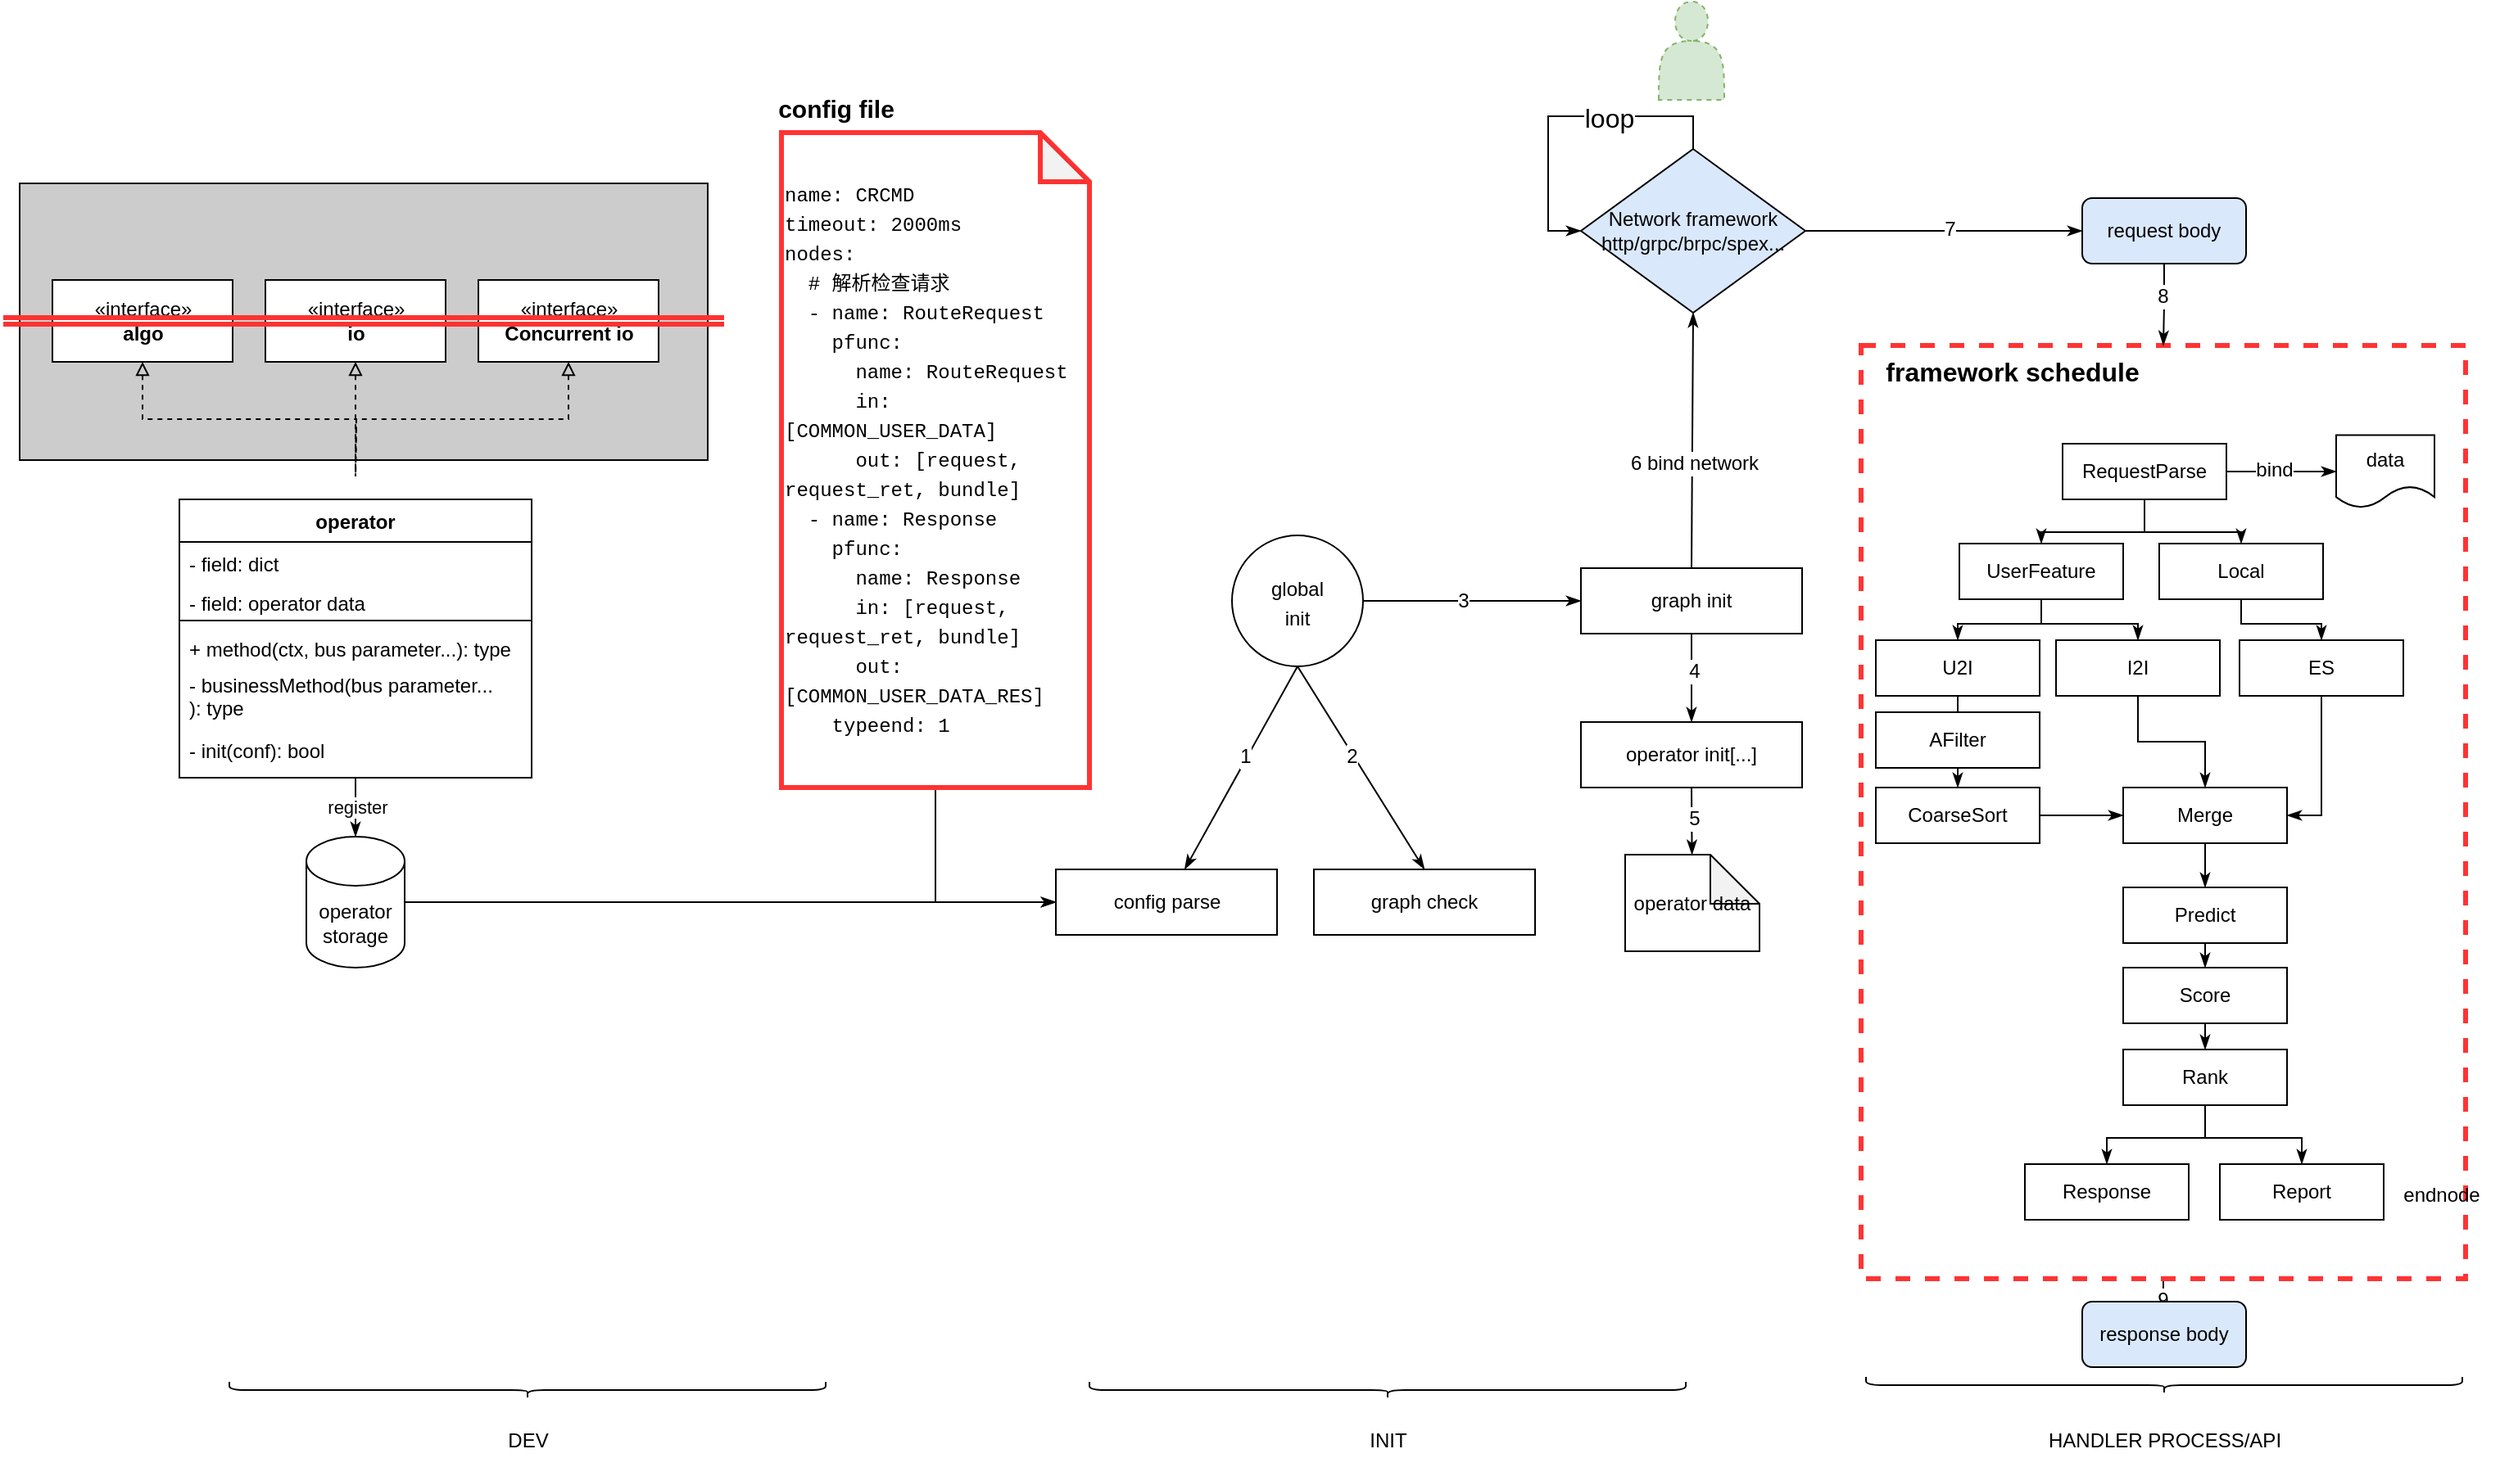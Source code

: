 <mxfile version="20.3.0" type="github">
  <diagram id="yWwbZc_F04W9cuqAC80H" name="第 1 页">
    <mxGraphModel dx="1234" dy="769" grid="1" gridSize="10" guides="1" tooltips="1" connect="1" arrows="1" fold="1" page="1" pageScale="1" pageWidth="3300" pageHeight="4681" math="0" shadow="0">
      <root>
        <mxCell id="0" />
        <mxCell id="1" parent="0" />
        <mxCell id="CjYGygCoak3NPDFjtZdw-89" value="" style="rounded=0;whiteSpace=wrap;html=1;fillColor=#CCCCCC;" parent="1" vertex="1">
          <mxGeometry x="77" y="151" width="420" height="169" as="geometry" />
        </mxCell>
        <mxCell id="CjYGygCoak3NPDFjtZdw-1" style="edgeStyle=orthogonalEdgeStyle;rounded=0;orthogonalLoop=1;jettySize=auto;html=1;exitX=0.5;exitY=1;exitDx=0;exitDy=0;fontSize=16;fontColor=#000000;startArrow=none;startFill=0;endArrow=classicThin;endFill=1;" parent="1" source="CjYGygCoak3NPDFjtZdw-3" target="CjYGygCoak3NPDFjtZdw-81" edge="1">
          <mxGeometry relative="1" as="geometry" />
        </mxCell>
        <mxCell id="CjYGygCoak3NPDFjtZdw-2" value="9" style="edgeLabel;html=1;align=center;verticalAlign=middle;resizable=0;points=[];fontSize=12;fontColor=#000000;" parent="CjYGygCoak3NPDFjtZdw-1" vertex="1" connectable="0">
          <mxGeometry x="0.36" relative="1" as="geometry">
            <mxPoint x="-1" y="-5" as="offset" />
          </mxGeometry>
        </mxCell>
        <mxCell id="CjYGygCoak3NPDFjtZdw-3" value="" style="rounded=0;whiteSpace=wrap;html=1;fontSize=12;fontColor=#000000;dashed=1;strokeColor=#FF3333;strokeWidth=3;" parent="1" vertex="1">
          <mxGeometry x="1201" y="250" width="369" height="570" as="geometry" />
        </mxCell>
        <mxCell id="CjYGygCoak3NPDFjtZdw-4" value="INIT" style="text;html=1;resizable=0;autosize=1;align=center;verticalAlign=middle;points=[];fillColor=none;strokeColor=none;rounded=0;" parent="1" vertex="1">
          <mxGeometry x="887" y="904" width="50" height="30" as="geometry" />
        </mxCell>
        <mxCell id="CjYGygCoak3NPDFjtZdw-5" value="HANDLER PROCESS/API" style="text;html=1;resizable=0;autosize=1;align=center;verticalAlign=middle;points=[];fillColor=none;strokeColor=none;rounded=0;" parent="1" vertex="1">
          <mxGeometry x="1301" y="904" width="170" height="30" as="geometry" />
        </mxCell>
        <mxCell id="CjYGygCoak3NPDFjtZdw-12" style="edgeStyle=orthogonalEdgeStyle;rounded=0;orthogonalLoop=1;jettySize=auto;html=1;exitX=0.5;exitY=1;exitDx=0;exitDy=0;entryX=0.5;entryY=0;entryDx=0;entryDy=0;startArrow=block;startFill=0;endArrow=none;endFill=0;dashed=1;" parent="1" source="CjYGygCoak3NPDFjtZdw-13" edge="1">
          <mxGeometry relative="1" as="geometry">
            <mxPoint x="282" y="330" as="targetPoint" />
          </mxGeometry>
        </mxCell>
        <mxCell id="CjYGygCoak3NPDFjtZdw-13" value="«interface»&lt;br&gt;&lt;b&gt;algo&lt;/b&gt;" style="html=1;" parent="1" vertex="1">
          <mxGeometry x="97" y="210" width="110" height="50" as="geometry" />
        </mxCell>
        <mxCell id="CjYGygCoak3NPDFjtZdw-14" style="edgeStyle=orthogonalEdgeStyle;rounded=0;orthogonalLoop=1;jettySize=auto;html=1;exitX=0.5;exitY=1;exitDx=0;exitDy=0;entryX=0.5;entryY=0;entryDx=0;entryDy=0;dashed=1;startArrow=block;startFill=0;endArrow=none;endFill=0;" parent="1" source="CjYGygCoak3NPDFjtZdw-15" edge="1">
          <mxGeometry relative="1" as="geometry">
            <mxPoint x="282" y="330" as="targetPoint" />
          </mxGeometry>
        </mxCell>
        <mxCell id="CjYGygCoak3NPDFjtZdw-15" value="«interface»&lt;br&gt;&lt;b&gt;io&lt;/b&gt;" style="html=1;" parent="1" vertex="1">
          <mxGeometry x="227" y="210" width="110" height="50" as="geometry" />
        </mxCell>
        <mxCell id="CjYGygCoak3NPDFjtZdw-16" style="edgeStyle=orthogonalEdgeStyle;rounded=0;orthogonalLoop=1;jettySize=auto;html=1;exitX=0.5;exitY=1;exitDx=0;exitDy=0;entryX=0.5;entryY=0;entryDx=0;entryDy=0;dashed=1;startArrow=block;startFill=0;endArrow=none;endFill=0;" parent="1" source="CjYGygCoak3NPDFjtZdw-17" edge="1">
          <mxGeometry relative="1" as="geometry">
            <mxPoint x="282" y="330" as="targetPoint" />
          </mxGeometry>
        </mxCell>
        <mxCell id="CjYGygCoak3NPDFjtZdw-17" value="«interface»&lt;br&gt;&lt;b&gt;Concurrent io&lt;/b&gt;" style="html=1;" parent="1" vertex="1">
          <mxGeometry x="357" y="210" width="110" height="50" as="geometry" />
        </mxCell>
        <mxCell id="CjYGygCoak3NPDFjtZdw-18" style="edgeStyle=orthogonalEdgeStyle;rounded=0;orthogonalLoop=1;jettySize=auto;html=1;exitX=0.5;exitY=0;exitDx=0;exitDy=0;exitPerimeter=0;entryX=0.5;entryY=1;entryDx=0;entryDy=0;entryPerimeter=0;startArrow=classicThin;startFill=1;endArrow=none;endFill=0;" parent="1" source="CjYGygCoak3NPDFjtZdw-21" target="CjYGygCoak3NPDFjtZdw-96" edge="1">
          <mxGeometry relative="1" as="geometry">
            <mxPoint x="282" y="490.492" as="targetPoint" />
          </mxGeometry>
        </mxCell>
        <mxCell id="CjYGygCoak3NPDFjtZdw-19" value="register" style="edgeLabel;html=1;align=center;verticalAlign=middle;resizable=0;points=[];" parent="CjYGygCoak3NPDFjtZdw-18" vertex="1" connectable="0">
          <mxGeometry x="0.092" y="-1" relative="1" as="geometry">
            <mxPoint y="1" as="offset" />
          </mxGeometry>
        </mxCell>
        <mxCell id="CjYGygCoak3NPDFjtZdw-20" style="edgeStyle=orthogonalEdgeStyle;rounded=0;orthogonalLoop=1;jettySize=auto;html=1;exitX=1;exitY=0.5;exitDx=0;exitDy=0;exitPerimeter=0;entryX=0;entryY=0.5;entryDx=0;entryDy=0;fontSize=12;fontColor=#000000;startArrow=none;startFill=0;endArrow=classicThin;endFill=1;" parent="1" source="CjYGygCoak3NPDFjtZdw-21" target="CjYGygCoak3NPDFjtZdw-32" edge="1">
          <mxGeometry relative="1" as="geometry" />
        </mxCell>
        <mxCell id="CjYGygCoak3NPDFjtZdw-21" value="operator storage" style="shape=cylinder3;whiteSpace=wrap;html=1;boundedLbl=1;backgroundOutline=1;size=15;" parent="1" vertex="1">
          <mxGeometry x="252" y="550" width="60" height="80" as="geometry" />
        </mxCell>
        <mxCell id="CjYGygCoak3NPDFjtZdw-22" style="edgeStyle=orthogonalEdgeStyle;rounded=0;orthogonalLoop=1;jettySize=auto;html=1;entryX=0;entryY=0.5;entryDx=0;entryDy=0;fontSize=12;fontColor=#000000;startArrow=none;startFill=0;endArrow=classicThin;endFill=1;" parent="1" source="cb_gOXfBQWDPXnd1cPTc-1" target="CjYGygCoak3NPDFjtZdw-32" edge="1">
          <mxGeometry relative="1" as="geometry">
            <mxPoint x="566" y="550" as="sourcePoint" />
          </mxGeometry>
        </mxCell>
        <mxCell id="CjYGygCoak3NPDFjtZdw-25" style="rounded=0;orthogonalLoop=1;jettySize=auto;html=1;exitX=0.5;exitY=1;exitDx=0;exitDy=0;fontSize=12;fontColor=#000000;startArrow=none;startFill=0;endArrow=classicThin;endFill=1;" parent="1" source="CjYGygCoak3NPDFjtZdw-31" target="CjYGygCoak3NPDFjtZdw-32" edge="1">
          <mxGeometry relative="1" as="geometry" />
        </mxCell>
        <mxCell id="CjYGygCoak3NPDFjtZdw-26" value="1" style="edgeLabel;html=1;align=center;verticalAlign=middle;resizable=0;points=[];fontSize=12;fontColor=#000000;" parent="CjYGygCoak3NPDFjtZdw-25" vertex="1" connectable="0">
          <mxGeometry x="-0.091" y="-1" relative="1" as="geometry">
            <mxPoint y="-1" as="offset" />
          </mxGeometry>
        </mxCell>
        <mxCell id="CjYGygCoak3NPDFjtZdw-27" style="edgeStyle=none;rounded=0;orthogonalLoop=1;jettySize=auto;html=1;exitX=0.5;exitY=1;exitDx=0;exitDy=0;entryX=0.5;entryY=0;entryDx=0;entryDy=0;fontSize=12;fontColor=#000000;startArrow=none;startFill=0;endArrow=classicThin;endFill=1;" parent="1" source="CjYGygCoak3NPDFjtZdw-31" target="CjYGygCoak3NPDFjtZdw-33" edge="1">
          <mxGeometry relative="1" as="geometry" />
        </mxCell>
        <mxCell id="CjYGygCoak3NPDFjtZdw-28" value="2" style="edgeLabel;html=1;align=center;verticalAlign=middle;resizable=0;points=[];fontSize=12;fontColor=#000000;" parent="CjYGygCoak3NPDFjtZdw-27" vertex="1" connectable="0">
          <mxGeometry x="-0.146" relative="1" as="geometry">
            <mxPoint y="2" as="offset" />
          </mxGeometry>
        </mxCell>
        <mxCell id="CjYGygCoak3NPDFjtZdw-29" style="edgeStyle=none;rounded=0;orthogonalLoop=1;jettySize=auto;html=1;exitX=1;exitY=0.5;exitDx=0;exitDy=0;entryX=0;entryY=0.5;entryDx=0;entryDy=0;fontSize=12;fontColor=#000000;startArrow=none;startFill=0;endArrow=classicThin;endFill=1;" parent="1" source="CjYGygCoak3NPDFjtZdw-31" target="CjYGygCoak3NPDFjtZdw-38" edge="1">
          <mxGeometry relative="1" as="geometry">
            <mxPoint x="967" y="406" as="targetPoint" />
          </mxGeometry>
        </mxCell>
        <mxCell id="CjYGygCoak3NPDFjtZdw-30" value="3" style="edgeLabel;html=1;align=center;verticalAlign=middle;resizable=0;points=[];fontSize=12;fontColor=#000000;" parent="CjYGygCoak3NPDFjtZdw-29" vertex="1" connectable="0">
          <mxGeometry x="-0.086" relative="1" as="geometry">
            <mxPoint as="offset" />
          </mxGeometry>
        </mxCell>
        <mxCell id="CjYGygCoak3NPDFjtZdw-31" value="&lt;font style=&quot;font-size: 12px;&quot; color=&quot;#000000&quot;&gt;global&lt;br&gt;init&lt;br&gt;&lt;/font&gt;" style="ellipse;whiteSpace=wrap;html=1;aspect=fixed;fontSize=15;fontColor=#0000FF;" parent="1" vertex="1">
          <mxGeometry x="817" y="366" width="80" height="80" as="geometry" />
        </mxCell>
        <mxCell id="CjYGygCoak3NPDFjtZdw-32" value="config parse" style="rounded=0;whiteSpace=wrap;html=1;fontSize=12;fontColor=#000000;" parent="1" vertex="1">
          <mxGeometry x="709.5" y="570" width="135" height="40" as="geometry" />
        </mxCell>
        <mxCell id="CjYGygCoak3NPDFjtZdw-33" value="graph check" style="rounded=0;whiteSpace=wrap;html=1;fontSize=12;fontColor=#000000;" parent="1" vertex="1">
          <mxGeometry x="867" y="570" width="135" height="40" as="geometry" />
        </mxCell>
        <mxCell id="CjYGygCoak3NPDFjtZdw-34" style="edgeStyle=none;rounded=0;orthogonalLoop=1;jettySize=auto;html=1;exitX=0.5;exitY=1;exitDx=0;exitDy=0;entryX=0.5;entryY=0;entryDx=0;entryDy=0;fontSize=12;fontColor=#000000;startArrow=none;startFill=0;endArrow=classicThin;endFill=1;" parent="1" source="CjYGygCoak3NPDFjtZdw-38" target="CjYGygCoak3NPDFjtZdw-41" edge="1">
          <mxGeometry relative="1" as="geometry">
            <mxPoint x="1097.5" y="470" as="targetPoint" />
          </mxGeometry>
        </mxCell>
        <mxCell id="CjYGygCoak3NPDFjtZdw-35" value="4" style="edgeLabel;html=1;align=center;verticalAlign=middle;resizable=0;points=[];fontSize=12;fontColor=#000000;" parent="CjYGygCoak3NPDFjtZdw-34" vertex="1" connectable="0">
          <mxGeometry x="-0.364" y="1" relative="1" as="geometry">
            <mxPoint y="6" as="offset" />
          </mxGeometry>
        </mxCell>
        <mxCell id="CjYGygCoak3NPDFjtZdw-36" style="edgeStyle=none;rounded=0;orthogonalLoop=1;jettySize=auto;html=1;exitX=0.5;exitY=0;exitDx=0;exitDy=0;entryX=0.5;entryY=1;entryDx=0;entryDy=0;fontSize=12;fontColor=#000000;startArrow=none;startFill=0;endArrow=classicThin;endFill=1;" parent="1" source="CjYGygCoak3NPDFjtZdw-38" target="CjYGygCoak3NPDFjtZdw-45" edge="1">
          <mxGeometry relative="1" as="geometry" />
        </mxCell>
        <mxCell id="CjYGygCoak3NPDFjtZdw-37" value="6 bind network" style="edgeLabel;html=1;align=center;verticalAlign=middle;resizable=0;points=[];fontSize=12;fontColor=#000000;" parent="CjYGygCoak3NPDFjtZdw-36" vertex="1" connectable="0">
          <mxGeometry x="-0.179" y="-1" relative="1" as="geometry">
            <mxPoint as="offset" />
          </mxGeometry>
        </mxCell>
        <mxCell id="CjYGygCoak3NPDFjtZdw-38" value="graph&amp;nbsp;init" style="rounded=0;whiteSpace=wrap;html=1;fontSize=12;fontColor=#000000;" parent="1" vertex="1">
          <mxGeometry x="1030" y="386" width="135" height="40" as="geometry" />
        </mxCell>
        <mxCell id="CjYGygCoak3NPDFjtZdw-39" style="edgeStyle=none;rounded=0;orthogonalLoop=1;jettySize=auto;html=1;exitX=0.5;exitY=1;exitDx=0;exitDy=0;fontSize=12;fontColor=#000000;startArrow=none;startFill=0;endArrow=classicThin;endFill=1;" parent="1" source="CjYGygCoak3NPDFjtZdw-41" target="CjYGygCoak3NPDFjtZdw-42" edge="1">
          <mxGeometry relative="1" as="geometry" />
        </mxCell>
        <mxCell id="CjYGygCoak3NPDFjtZdw-40" value="5" style="edgeLabel;html=1;align=center;verticalAlign=middle;resizable=0;points=[];fontSize=12;fontColor=#000000;" parent="CjYGygCoak3NPDFjtZdw-39" vertex="1" connectable="0">
          <mxGeometry x="-0.073" y="1" relative="1" as="geometry">
            <mxPoint as="offset" />
          </mxGeometry>
        </mxCell>
        <mxCell id="CjYGygCoak3NPDFjtZdw-41" value="operator init[...]" style="rounded=0;whiteSpace=wrap;html=1;fontSize=12;fontColor=#000000;" parent="1" vertex="1">
          <mxGeometry x="1030" y="480" width="135" height="40" as="geometry" />
        </mxCell>
        <mxCell id="CjYGygCoak3NPDFjtZdw-42" value="operator data" style="shape=note;whiteSpace=wrap;html=1;backgroundOutline=1;darkOpacity=0.05;fontSize=12;fontColor=#000000;" parent="1" vertex="1">
          <mxGeometry x="1057" y="561" width="82" height="59" as="geometry" />
        </mxCell>
        <mxCell id="CjYGygCoak3NPDFjtZdw-43" style="edgeStyle=orthogonalEdgeStyle;rounded=0;orthogonalLoop=1;jettySize=auto;html=1;exitX=1;exitY=0.5;exitDx=0;exitDy=0;entryX=0;entryY=0.5;entryDx=0;entryDy=0;fontSize=16;fontColor=#000000;startArrow=none;startFill=0;endArrow=classicThin;endFill=1;" parent="1" source="CjYGygCoak3NPDFjtZdw-45" target="CjYGygCoak3NPDFjtZdw-48" edge="1">
          <mxGeometry relative="1" as="geometry" />
        </mxCell>
        <mxCell id="CjYGygCoak3NPDFjtZdw-44" value="7" style="edgeLabel;html=1;align=center;verticalAlign=middle;resizable=0;points=[];fontSize=12;fontColor=#000000;fontStyle=0" parent="CjYGygCoak3NPDFjtZdw-43" vertex="1" connectable="0">
          <mxGeometry x="0.041" y="-2" relative="1" as="geometry">
            <mxPoint y="-3" as="offset" />
          </mxGeometry>
        </mxCell>
        <mxCell id="CjYGygCoak3NPDFjtZdw-45" value="&lt;div&gt;Network framework&lt;/div&gt;&lt;div&gt;http/grpc/brpc/spex...&lt;/div&gt;" style="rhombus;whiteSpace=wrap;html=1;fillColor=#DAE8FC;" parent="1" vertex="1">
          <mxGeometry x="1030" y="130" width="137" height="100" as="geometry" />
        </mxCell>
        <mxCell id="CjYGygCoak3NPDFjtZdw-46" style="edgeStyle=orthogonalEdgeStyle;rounded=0;orthogonalLoop=1;jettySize=auto;html=1;exitX=0.5;exitY=1;exitDx=0;exitDy=0;entryX=0.5;entryY=0;entryDx=0;entryDy=0;fontSize=16;fontColor=#000000;startArrow=none;startFill=0;endArrow=classicThin;endFill=1;" parent="1" source="CjYGygCoak3NPDFjtZdw-48" target="CjYGygCoak3NPDFjtZdw-3" edge="1">
          <mxGeometry relative="1" as="geometry" />
        </mxCell>
        <mxCell id="CjYGygCoak3NPDFjtZdw-47" value="8" style="edgeLabel;html=1;align=center;verticalAlign=middle;resizable=0;points=[];fontSize=12;fontColor=#000000;" parent="CjYGygCoak3NPDFjtZdw-46" vertex="1" connectable="0">
          <mxGeometry x="-0.2" y="-1" relative="1" as="geometry">
            <mxPoint as="offset" />
          </mxGeometry>
        </mxCell>
        <mxCell id="CjYGygCoak3NPDFjtZdw-48" value="request body" style="rounded=1;whiteSpace=wrap;html=1;fontSize=12;fontColor=#000000;fillColor=#DAE8FC;" parent="1" vertex="1">
          <mxGeometry x="1336" y="160" width="100" height="40" as="geometry" />
        </mxCell>
        <mxCell id="CjYGygCoak3NPDFjtZdw-49" value="" style="edgeStyle=orthogonalEdgeStyle;rounded=0;orthogonalLoop=1;jettySize=auto;html=1;fontSize=12;fontColor=#000000;startArrow=none;startFill=0;endArrow=classicThin;endFill=1;entryX=0;entryY=0.5;entryDx=0;entryDy=0;" parent="1" source="CjYGygCoak3NPDFjtZdw-53" target="CjYGygCoak3NPDFjtZdw-54" edge="1">
          <mxGeometry relative="1" as="geometry">
            <mxPoint x="1467" y="357.3" as="targetPoint" />
          </mxGeometry>
        </mxCell>
        <mxCell id="CjYGygCoak3NPDFjtZdw-50" value="bind" style="edgeLabel;html=1;align=center;verticalAlign=middle;resizable=0;points=[];fontSize=12;fontColor=#000000;" parent="CjYGygCoak3NPDFjtZdw-49" vertex="1" connectable="0">
          <mxGeometry x="-0.132" y="-3" relative="1" as="geometry">
            <mxPoint y="-4" as="offset" />
          </mxGeometry>
        </mxCell>
        <mxCell id="CjYGygCoak3NPDFjtZdw-51" style="edgeStyle=orthogonalEdgeStyle;rounded=0;orthogonalLoop=1;jettySize=auto;html=1;exitX=0.5;exitY=1;exitDx=0;exitDy=0;entryX=0.5;entryY=0;entryDx=0;entryDy=0;fontSize=12;fontColor=#000000;startArrow=none;startFill=0;endArrow=classicThin;endFill=1;" parent="1" source="CjYGygCoak3NPDFjtZdw-53" target="CjYGygCoak3NPDFjtZdw-59" edge="1">
          <mxGeometry relative="1" as="geometry" />
        </mxCell>
        <mxCell id="CjYGygCoak3NPDFjtZdw-52" style="edgeStyle=orthogonalEdgeStyle;rounded=0;orthogonalLoop=1;jettySize=auto;html=1;exitX=0.5;exitY=1;exitDx=0;exitDy=0;entryX=0.5;entryY=0;entryDx=0;entryDy=0;fontSize=12;fontColor=#000000;startArrow=none;startFill=0;endArrow=classicThin;endFill=1;" parent="1" source="CjYGygCoak3NPDFjtZdw-53" target="CjYGygCoak3NPDFjtZdw-77" edge="1">
          <mxGeometry relative="1" as="geometry" />
        </mxCell>
        <mxCell id="CjYGygCoak3NPDFjtZdw-53" value="&lt;span style=&quot;text-align: left;&quot;&gt;RequestParse&lt;/span&gt;" style="rounded=0;whiteSpace=wrap;html=1;fontSize=12;fontColor=#000000;" parent="1" vertex="1">
          <mxGeometry x="1324" y="310" width="100" height="34" as="geometry" />
        </mxCell>
        <mxCell id="CjYGygCoak3NPDFjtZdw-54" value="data" style="shape=document;whiteSpace=wrap;html=1;boundedLbl=1;fontColor=#000000;rounded=0;" parent="1" vertex="1">
          <mxGeometry x="1491" y="304.75" width="60" height="44.5" as="geometry" />
        </mxCell>
        <mxCell id="GDNIexU1h7IkVNUTb-i7-6" style="edgeStyle=orthogonalEdgeStyle;rounded=0;orthogonalLoop=1;jettySize=auto;html=1;exitX=0.5;exitY=1;exitDx=0;exitDy=0;strokeColor=#000000;strokeWidth=1;endArrow=classicThin;endFill=1;" parent="1" source="CjYGygCoak3NPDFjtZdw-59" target="CjYGygCoak3NPDFjtZdw-76" edge="1">
          <mxGeometry relative="1" as="geometry">
            <Array as="points">
              <mxPoint x="1311" y="420" />
              <mxPoint x="1260" y="420" />
            </Array>
          </mxGeometry>
        </mxCell>
        <mxCell id="GDNIexU1h7IkVNUTb-i7-7" style="edgeStyle=orthogonalEdgeStyle;rounded=0;orthogonalLoop=1;jettySize=auto;html=1;exitX=0.5;exitY=1;exitDx=0;exitDy=0;entryX=0.5;entryY=0;entryDx=0;entryDy=0;strokeColor=#000000;strokeWidth=1;endArrow=classicThin;endFill=1;" parent="1" source="CjYGygCoak3NPDFjtZdw-59" target="CjYGygCoak3NPDFjtZdw-75" edge="1">
          <mxGeometry relative="1" as="geometry">
            <Array as="points">
              <mxPoint x="1311" y="420" />
              <mxPoint x="1370" y="420" />
            </Array>
          </mxGeometry>
        </mxCell>
        <mxCell id="CjYGygCoak3NPDFjtZdw-59" value="&lt;div style=&quot;text-align: left;&quot;&gt;&lt;span style=&quot;background-color: initial;&quot;&gt;UserFeature&lt;/span&gt;&lt;/div&gt;" style="rounded=0;whiteSpace=wrap;html=1;fontSize=12;fontColor=#000000;" parent="1" vertex="1">
          <mxGeometry x="1261" y="371" width="100" height="34" as="geometry" />
        </mxCell>
        <mxCell id="CjYGygCoak3NPDFjtZdw-60" value="&lt;span style=&quot;text-align: left;&quot;&gt;Report&lt;/span&gt;" style="rounded=0;whiteSpace=wrap;html=1;fontSize=12;fontColor=#000000;" parent="1" vertex="1">
          <mxGeometry x="1420" y="750" width="100" height="34" as="geometry" />
        </mxCell>
        <mxCell id="GDNIexU1h7IkVNUTb-i7-12" style="edgeStyle=orthogonalEdgeStyle;rounded=0;orthogonalLoop=1;jettySize=auto;html=1;exitX=0.5;exitY=1;exitDx=0;exitDy=0;entryX=0.5;entryY=0;entryDx=0;entryDy=0;strokeColor=#000000;strokeWidth=1;endArrow=classicThin;endFill=1;" parent="1" source="CjYGygCoak3NPDFjtZdw-62" target="CjYGygCoak3NPDFjtZdw-68" edge="1">
          <mxGeometry relative="1" as="geometry" />
        </mxCell>
        <mxCell id="CjYGygCoak3NPDFjtZdw-62" value="&lt;span style=&quot;text-align: left;&quot;&gt;Predict&lt;/span&gt;" style="rounded=0;whiteSpace=wrap;html=1;fontSize=12;fontColor=#000000;" parent="1" vertex="1">
          <mxGeometry x="1361" y="581" width="100" height="34" as="geometry" />
        </mxCell>
        <mxCell id="CjYGygCoak3NPDFjtZdw-63" value="&lt;span style=&quot;text-align: left;&quot;&gt;Response&lt;/span&gt;" style="rounded=0;whiteSpace=wrap;html=1;fontSize=12;fontColor=#000000;" parent="1" vertex="1">
          <mxGeometry x="1301" y="750" width="100" height="34" as="geometry" />
        </mxCell>
        <mxCell id="CjYGygCoak3NPDFjtZdw-64" style="edgeStyle=orthogonalEdgeStyle;rounded=0;orthogonalLoop=1;jettySize=auto;html=1;exitX=0.5;exitY=1;exitDx=0;exitDy=0;entryX=0.5;entryY=0;entryDx=0;entryDy=0;fontSize=12;fontColor=#000000;startArrow=none;startFill=0;endArrow=classicThin;endFill=1;" parent="1" source="CjYGygCoak3NPDFjtZdw-66" target="CjYGygCoak3NPDFjtZdw-63" edge="1">
          <mxGeometry relative="1" as="geometry" />
        </mxCell>
        <mxCell id="CjYGygCoak3NPDFjtZdw-65" style="edgeStyle=orthogonalEdgeStyle;rounded=0;orthogonalLoop=1;jettySize=auto;html=1;exitX=0.5;exitY=1;exitDx=0;exitDy=0;entryX=0.5;entryY=0;entryDx=0;entryDy=0;fontSize=12;fontColor=#000000;startArrow=none;startFill=0;endArrow=classicThin;endFill=1;" parent="1" source="CjYGygCoak3NPDFjtZdw-66" target="CjYGygCoak3NPDFjtZdw-60" edge="1">
          <mxGeometry relative="1" as="geometry" />
        </mxCell>
        <mxCell id="CjYGygCoak3NPDFjtZdw-66" value="&lt;div style=&quot;text-align: left;&quot;&gt;&lt;span style=&quot;background-color: initial;&quot;&gt;Rank&lt;/span&gt;&lt;/div&gt;" style="rounded=0;whiteSpace=wrap;html=1;fontSize=12;fontColor=#000000;" parent="1" vertex="1">
          <mxGeometry x="1361" y="680" width="100" height="34" as="geometry" />
        </mxCell>
        <mxCell id="CjYGygCoak3NPDFjtZdw-67" style="edgeStyle=orthogonalEdgeStyle;rounded=0;orthogonalLoop=1;jettySize=auto;html=1;exitX=0.5;exitY=1;exitDx=0;exitDy=0;entryX=0.5;entryY=0;entryDx=0;entryDy=0;fontSize=12;fontColor=#000000;startArrow=none;startFill=0;endArrow=classicThin;endFill=1;" parent="1" source="CjYGygCoak3NPDFjtZdw-68" target="CjYGygCoak3NPDFjtZdw-66" edge="1">
          <mxGeometry relative="1" as="geometry" />
        </mxCell>
        <mxCell id="CjYGygCoak3NPDFjtZdw-68" value="&lt;span style=&quot;text-align: left;&quot;&gt;Score&lt;/span&gt;" style="rounded=0;whiteSpace=wrap;html=1;fontSize=12;fontColor=#000000;" parent="1" vertex="1">
          <mxGeometry x="1361" y="630" width="100" height="34" as="geometry" />
        </mxCell>
        <mxCell id="CjYGygCoak3NPDFjtZdw-69" style="edgeStyle=orthogonalEdgeStyle;rounded=0;orthogonalLoop=1;jettySize=auto;html=1;exitX=0.5;exitY=1;exitDx=0;exitDy=0;entryX=0.5;entryY=0;entryDx=0;entryDy=0;fontSize=12;fontColor=#000000;startArrow=none;startFill=0;endArrow=classicThin;endFill=1;" parent="1" source="CjYGygCoak3NPDFjtZdw-72" target="CjYGygCoak3NPDFjtZdw-62" edge="1">
          <mxGeometry relative="1" as="geometry" />
        </mxCell>
        <mxCell id="CjYGygCoak3NPDFjtZdw-72" value="&lt;span style=&quot;text-align: left;&quot;&gt;Merge&lt;br&gt;&lt;/span&gt;" style="rounded=0;whiteSpace=wrap;html=1;fontSize=12;fontColor=#000000;" parent="1" vertex="1">
          <mxGeometry x="1361" y="520" width="100" height="34" as="geometry" />
        </mxCell>
        <mxCell id="GDNIexU1h7IkVNUTb-i7-11" style="edgeStyle=orthogonalEdgeStyle;rounded=0;orthogonalLoop=1;jettySize=auto;html=1;exitX=0.5;exitY=1;exitDx=0;exitDy=0;entryX=1;entryY=0.5;entryDx=0;entryDy=0;strokeColor=#000000;strokeWidth=1;endArrow=classicThin;endFill=1;" parent="1" source="CjYGygCoak3NPDFjtZdw-73" target="CjYGygCoak3NPDFjtZdw-72" edge="1">
          <mxGeometry relative="1" as="geometry" />
        </mxCell>
        <mxCell id="CjYGygCoak3NPDFjtZdw-73" value="&lt;span style=&quot;text-align: left;&quot;&gt;ES&lt;/span&gt;" style="rounded=0;whiteSpace=wrap;html=1;fontSize=12;fontColor=#000000;" parent="1" vertex="1">
          <mxGeometry x="1432" y="430" width="100" height="34" as="geometry" />
        </mxCell>
        <mxCell id="CjYGygCoak3NPDFjtZdw-74" style="edgeStyle=orthogonalEdgeStyle;rounded=0;orthogonalLoop=1;jettySize=auto;html=1;exitX=0.5;exitY=1;exitDx=0;exitDy=0;entryX=0.5;entryY=0;entryDx=0;entryDy=0;fontSize=12;fontColor=#000000;startArrow=none;startFill=0;endArrow=classicThin;endFill=1;" parent="1" source="CjYGygCoak3NPDFjtZdw-75" target="CjYGygCoak3NPDFjtZdw-72" edge="1">
          <mxGeometry relative="1" as="geometry" />
        </mxCell>
        <mxCell id="CjYGygCoak3NPDFjtZdw-75" value="&lt;span style=&quot;text-align: left;&quot;&gt;I2I&lt;/span&gt;" style="rounded=0;whiteSpace=wrap;html=1;fontSize=12;fontColor=#000000;" parent="1" vertex="1">
          <mxGeometry x="1320" y="430" width="100" height="34" as="geometry" />
        </mxCell>
        <mxCell id="GDNIexU1h7IkVNUTb-i7-9" style="edgeStyle=orthogonalEdgeStyle;rounded=0;orthogonalLoop=1;jettySize=auto;html=1;exitX=0.5;exitY=1;exitDx=0;exitDy=0;entryX=0.5;entryY=0;entryDx=0;entryDy=0;strokeColor=#000000;strokeWidth=1;endArrow=classicThin;endFill=1;" parent="1" source="CjYGygCoak3NPDFjtZdw-76" target="GDNIexU1h7IkVNUTb-i7-4" edge="1">
          <mxGeometry relative="1" as="geometry" />
        </mxCell>
        <mxCell id="CjYGygCoak3NPDFjtZdw-76" value="&lt;span style=&quot;text-align: left;&quot;&gt;U2I&lt;/span&gt;" style="rounded=0;whiteSpace=wrap;html=1;fontSize=12;fontColor=#000000;" parent="1" vertex="1">
          <mxGeometry x="1210" y="430" width="100" height="34" as="geometry" />
        </mxCell>
        <mxCell id="GDNIexU1h7IkVNUTb-i7-8" style="edgeStyle=orthogonalEdgeStyle;rounded=0;orthogonalLoop=1;jettySize=auto;html=1;exitX=0.5;exitY=1;exitDx=0;exitDy=0;entryX=0.5;entryY=0;entryDx=0;entryDy=0;strokeColor=#000000;strokeWidth=1;endArrow=classicThin;endFill=1;" parent="1" source="CjYGygCoak3NPDFjtZdw-77" target="CjYGygCoak3NPDFjtZdw-73" edge="1">
          <mxGeometry relative="1" as="geometry">
            <Array as="points">
              <mxPoint x="1433" y="420" />
              <mxPoint x="1482" y="420" />
            </Array>
          </mxGeometry>
        </mxCell>
        <mxCell id="CjYGygCoak3NPDFjtZdw-77" value="&lt;span style=&quot;text-align: left;&quot;&gt;Local&lt;/span&gt;" style="rounded=0;whiteSpace=wrap;html=1;fontSize=12;fontColor=#000000;" parent="1" vertex="1">
          <mxGeometry x="1383" y="371" width="100" height="34" as="geometry" />
        </mxCell>
        <mxCell id="CjYGygCoak3NPDFjtZdw-78" value="&lt;b&gt;&lt;font style=&quot;font-size: 16px;&quot;&gt;framework schedule&lt;/font&gt;&lt;/b&gt;" style="text;html=1;resizable=0;autosize=1;align=center;verticalAlign=middle;points=[];fillColor=none;strokeColor=none;rounded=0;dashed=1;fontSize=12;fontColor=#000000;" parent="1" vertex="1">
          <mxGeometry x="1203" y="251" width="180" height="30" as="geometry" />
        </mxCell>
        <mxCell id="CjYGygCoak3NPDFjtZdw-79" style="edgeStyle=orthogonalEdgeStyle;rounded=0;orthogonalLoop=1;jettySize=auto;html=1;exitX=0.5;exitY=0;exitDx=0;exitDy=0;entryX=0;entryY=0.5;entryDx=0;entryDy=0;fontSize=16;fontColor=#000000;startArrow=none;startFill=0;endArrow=classicThin;endFill=1;" parent="1" source="CjYGygCoak3NPDFjtZdw-45" target="CjYGygCoak3NPDFjtZdw-45" edge="1">
          <mxGeometry relative="1" as="geometry">
            <Array as="points">
              <mxPoint x="1099" y="110" />
              <mxPoint x="1010" y="110" />
              <mxPoint x="1010" y="180" />
            </Array>
          </mxGeometry>
        </mxCell>
        <mxCell id="CjYGygCoak3NPDFjtZdw-80" value="loop" style="edgeLabel;html=1;align=center;verticalAlign=middle;resizable=0;points=[];fontSize=16;fontColor=#000000;" parent="CjYGygCoak3NPDFjtZdw-79" vertex="1" connectable="0">
          <mxGeometry x="-0.275" y="1" relative="1" as="geometry">
            <mxPoint as="offset" />
          </mxGeometry>
        </mxCell>
        <mxCell id="CjYGygCoak3NPDFjtZdw-81" value="response body" style="rounded=1;whiteSpace=wrap;html=1;fontSize=12;fontColor=#000000;fillColor=#DAE8FC;" parent="1" vertex="1">
          <mxGeometry x="1336" y="834" width="100" height="40" as="geometry" />
        </mxCell>
        <mxCell id="CjYGygCoak3NPDFjtZdw-82" value="" style="shape=actor;whiteSpace=wrap;html=1;dashed=1;fillColor=#d5e8d4;strokeColor=#82b366;" parent="1" vertex="1">
          <mxGeometry x="1077.5" y="40" width="40" height="60" as="geometry" />
        </mxCell>
        <mxCell id="CjYGygCoak3NPDFjtZdw-84" value="" style="shape=curlyBracket;whiteSpace=wrap;html=1;rounded=1;flipH=1;direction=north;" parent="1" vertex="1">
          <mxGeometry x="205" y="883" width="364" height="10" as="geometry" />
        </mxCell>
        <mxCell id="CjYGygCoak3NPDFjtZdw-85" value="DEV" style="text;html=1;resizable=0;autosize=1;align=center;verticalAlign=middle;points=[];fillColor=none;strokeColor=none;rounded=0;dashed=1;fontSize=12;fontColor=#000000;" parent="1" vertex="1">
          <mxGeometry x="362" y="904" width="50" height="30" as="geometry" />
        </mxCell>
        <mxCell id="CjYGygCoak3NPDFjtZdw-86" value="" style="shape=curlyBracket;whiteSpace=wrap;html=1;rounded=1;flipH=1;direction=north;" parent="1" vertex="1">
          <mxGeometry x="730" y="883" width="364" height="10" as="geometry" />
        </mxCell>
        <mxCell id="CjYGygCoak3NPDFjtZdw-87" value="" style="shape=curlyBracket;whiteSpace=wrap;html=1;rounded=1;flipH=1;direction=north;" parent="1" vertex="1">
          <mxGeometry x="1204" y="880" width="364" height="10" as="geometry" />
        </mxCell>
        <mxCell id="CjYGygCoak3NPDFjtZdw-90" value="operator" style="swimlane;fontStyle=1;align=center;verticalAlign=top;childLayout=stackLayout;horizontal=1;startSize=26;horizontalStack=0;resizeParent=1;resizeParentMax=0;resizeLast=0;collapsible=1;marginBottom=0;" parent="1" vertex="1">
          <mxGeometry x="174.5" y="344" width="215" height="170" as="geometry">
            <mxRectangle x="113" y="330" width="90" height="30" as="alternateBounds" />
          </mxGeometry>
        </mxCell>
        <mxCell id="CjYGygCoak3NPDFjtZdw-91" value="- field: dict" style="text;strokeColor=none;fillColor=none;align=left;verticalAlign=top;spacingLeft=4;spacingRight=4;overflow=hidden;rotatable=0;points=[[0,0.5],[1,0.5]];portConstraint=eastwest;" parent="CjYGygCoak3NPDFjtZdw-90" vertex="1">
          <mxGeometry y="26" width="215" height="24" as="geometry" />
        </mxCell>
        <mxCell id="CjYGygCoak3NPDFjtZdw-92" value="- field: operator data" style="text;strokeColor=none;fillColor=none;align=left;verticalAlign=top;spacingLeft=4;spacingRight=4;overflow=hidden;rotatable=0;points=[[0,0.5],[1,0.5]];portConstraint=eastwest;" parent="CjYGygCoak3NPDFjtZdw-90" vertex="1">
          <mxGeometry y="50" width="215" height="20" as="geometry" />
        </mxCell>
        <mxCell id="CjYGygCoak3NPDFjtZdw-93" value="" style="line;strokeWidth=1;fillColor=none;align=left;verticalAlign=middle;spacingTop=-1;spacingLeft=3;spacingRight=3;rotatable=0;labelPosition=right;points=[];portConstraint=eastwest;" parent="CjYGygCoak3NPDFjtZdw-90" vertex="1">
          <mxGeometry y="70" width="215" height="8" as="geometry" />
        </mxCell>
        <mxCell id="CjYGygCoak3NPDFjtZdw-94" value="+ method(ctx, bus parameter...): type" style="text;strokeColor=none;fillColor=none;align=left;verticalAlign=top;spacingLeft=4;spacingRight=4;overflow=hidden;rotatable=0;points=[[0,0.5],[1,0.5]];portConstraint=eastwest;" parent="CjYGygCoak3NPDFjtZdw-90" vertex="1">
          <mxGeometry y="78" width="215" height="22" as="geometry" />
        </mxCell>
        <mxCell id="CjYGygCoak3NPDFjtZdw-95" value="- businessMethod(bus parameter...&#xa;): type" style="text;strokeColor=none;fillColor=none;align=left;verticalAlign=top;spacingLeft=4;spacingRight=4;overflow=hidden;rotatable=0;points=[[0,0.5],[1,0.5]];portConstraint=eastwest;" parent="CjYGygCoak3NPDFjtZdw-90" vertex="1">
          <mxGeometry y="100" width="215" height="40" as="geometry" />
        </mxCell>
        <mxCell id="CjYGygCoak3NPDFjtZdw-96" value="- init(conf): bool" style="text;strokeColor=none;fillColor=none;align=left;verticalAlign=top;spacingLeft=4;spacingRight=4;overflow=hidden;rotatable=0;points=[[0,0.5],[1,0.5]];portConstraint=eastwest;" parent="CjYGygCoak3NPDFjtZdw-90" vertex="1">
          <mxGeometry y="140" width="215" height="30" as="geometry" />
        </mxCell>
        <mxCell id="GDNIexU1h7IkVNUTb-i7-1" value="" style="edgeStyle=none;orthogonalLoop=1;jettySize=auto;html=1;rounded=0;endArrow=none;endFill=0;strokeWidth=3;strokeColor=#FF3333;" parent="1" edge="1">
          <mxGeometry width="80" relative="1" as="geometry">
            <mxPoint x="67" y="237" as="sourcePoint" />
            <mxPoint x="507" y="237" as="targetPoint" />
            <Array as="points" />
          </mxGeometry>
        </mxCell>
        <mxCell id="GDNIexU1h7IkVNUTb-i7-2" value="" style="edgeStyle=none;orthogonalLoop=1;jettySize=auto;html=1;rounded=0;endArrow=none;endFill=0;strokeWidth=3;strokeColor=#FF3333;" parent="1" edge="1">
          <mxGeometry width="80" relative="1" as="geometry">
            <mxPoint x="67" y="233" as="sourcePoint" />
            <mxPoint x="507" y="233" as="targetPoint" />
            <Array as="points" />
          </mxGeometry>
        </mxCell>
        <mxCell id="GDNIexU1h7IkVNUTb-i7-3" value="&lt;span style=&quot;text-align: left;&quot;&gt;AFilter&lt;br&gt;&lt;/span&gt;" style="rounded=0;whiteSpace=wrap;html=1;fontSize=12;fontColor=#000000;" parent="1" vertex="1">
          <mxGeometry x="1210" y="474" width="100" height="34" as="geometry" />
        </mxCell>
        <mxCell id="GDNIexU1h7IkVNUTb-i7-10" style="edgeStyle=orthogonalEdgeStyle;rounded=0;orthogonalLoop=1;jettySize=auto;html=1;exitX=1;exitY=0.5;exitDx=0;exitDy=0;entryX=0;entryY=0.5;entryDx=0;entryDy=0;strokeColor=#000000;strokeWidth=1;endArrow=classicThin;endFill=1;" parent="1" source="GDNIexU1h7IkVNUTb-i7-4" target="CjYGygCoak3NPDFjtZdw-72" edge="1">
          <mxGeometry relative="1" as="geometry" />
        </mxCell>
        <mxCell id="GDNIexU1h7IkVNUTb-i7-4" value="&lt;span style=&quot;text-align: left;&quot;&gt;CoarseSort&lt;br&gt;&lt;/span&gt;" style="rounded=0;whiteSpace=wrap;html=1;fontSize=12;fontColor=#000000;" parent="1" vertex="1">
          <mxGeometry x="1210" y="520" width="100" height="34" as="geometry" />
        </mxCell>
        <mxCell id="GDNIexU1h7IkVNUTb-i7-14" value="endnode" style="text;html=1;resizable=0;autosize=1;align=center;verticalAlign=middle;points=[];fillColor=none;strokeColor=none;rounded=0;" parent="1" vertex="1">
          <mxGeometry x="1520" y="754" width="70" height="30" as="geometry" />
        </mxCell>
        <mxCell id="cb_gOXfBQWDPXnd1cPTc-1" value="&lt;div style=&quot;font-family: Menlo, Monaco, &amp;quot;Courier New&amp;quot;, monospace; line-height: 18px; font-size: 10px;&quot;&gt;&lt;div style=&quot;font-size: 10px;&quot;&gt;&lt;div style=&quot;font-size: 12px; line-height: 18px;&quot;&gt;&lt;div style=&quot;line-height: 18px;&quot;&gt;&lt;span style=&quot;background-color: rgb(255, 255, 255);&quot;&gt;name: CRCMD&lt;/span&gt;&lt;/div&gt;&lt;div style=&quot;line-height: 18px;&quot;&gt;&lt;span style=&quot;background-color: rgb(255, 255, 255);&quot;&gt;timeout: 2000ms&lt;/span&gt;&lt;/div&gt;&lt;div style=&quot;line-height: 18px;&quot;&gt;&lt;span style=&quot;background-color: rgb(255, 255, 255);&quot;&gt;nodes:&lt;/span&gt;&lt;/div&gt;&lt;div style=&quot;line-height: 18px;&quot;&gt;&lt;span style=&quot;background-color: rgb(255, 255, 255);&quot;&gt;&amp;nbsp; # 解析检查请求&lt;/span&gt;&lt;/div&gt;&lt;div style=&quot;line-height: 18px;&quot;&gt;&lt;span style=&quot;background-color: rgb(255, 255, 255);&quot;&gt;&amp;nbsp; - name: RouteRequest&lt;/span&gt;&lt;/div&gt;&lt;div style=&quot;line-height: 18px;&quot;&gt;&lt;span style=&quot;background-color: rgb(255, 255, 255);&quot;&gt;&amp;nbsp; &amp;nbsp; pfunc:&lt;/span&gt;&lt;/div&gt;&lt;div style=&quot;line-height: 18px;&quot;&gt;&lt;span style=&quot;background-color: rgb(255, 255, 255);&quot;&gt;&amp;nbsp; &amp;nbsp; &amp;nbsp; name: RouteRequest&lt;/span&gt;&lt;/div&gt;&lt;div style=&quot;line-height: 18px;&quot;&gt;&lt;span style=&quot;background-color: rgb(255, 255, 255);&quot;&gt;&amp;nbsp; &amp;nbsp; &amp;nbsp; in: [COMMON_USER_DATA]&lt;/span&gt;&lt;/div&gt;&lt;div style=&quot;line-height: 18px;&quot;&gt;&lt;span style=&quot;background-color: rgb(255, 255, 255);&quot;&gt;&amp;nbsp; &amp;nbsp; &amp;nbsp; out: [request, request_ret, bundle]&lt;/span&gt;&lt;/div&gt;&lt;div style=&quot;line-height: 18px;&quot;&gt;&lt;span style=&quot;background-color: rgb(255, 255, 255);&quot;&gt;&amp;nbsp; - name: Response&lt;/span&gt;&lt;/div&gt;&lt;div style=&quot;line-height: 18px;&quot;&gt;&lt;span style=&quot;background-color: rgb(255, 255, 255);&quot;&gt;&amp;nbsp; &amp;nbsp; pfunc:&lt;/span&gt;&lt;/div&gt;&lt;div style=&quot;line-height: 18px;&quot;&gt;&lt;span style=&quot;background-color: rgb(255, 255, 255);&quot;&gt;&amp;nbsp; &amp;nbsp; &amp;nbsp; name: Response&lt;/span&gt;&lt;/div&gt;&lt;div style=&quot;line-height: 18px;&quot;&gt;&lt;span style=&quot;background-color: rgb(255, 255, 255);&quot;&gt;&amp;nbsp; &amp;nbsp; &amp;nbsp; in: [request, request_ret, bundle]&lt;/span&gt;&lt;/div&gt;&lt;div style=&quot;line-height: 18px;&quot;&gt;&lt;span style=&quot;background-color: rgb(255, 255, 255);&quot;&gt;&amp;nbsp; &amp;nbsp; &amp;nbsp; out: [COMMON_USER_DATA_RES]&lt;/span&gt;&lt;/div&gt;&lt;div style=&quot;line-height: 18px;&quot;&gt;&lt;span style=&quot;background-color: rgb(255, 255, 255);&quot;&gt;&amp;nbsp; &amp;nbsp; typeend: 1&lt;/span&gt;&lt;/div&gt;&lt;/div&gt;&lt;/div&gt;&lt;/div&gt;" style="shape=note;whiteSpace=wrap;html=1;backgroundOutline=1;darkOpacity=0.05;align=left;strokeColor=#FF3333;strokeWidth=3;" vertex="1" parent="1">
          <mxGeometry x="542" y="120" width="188" height="400" as="geometry" />
        </mxCell>
        <mxCell id="CjYGygCoak3NPDFjtZdw-24" value="&lt;b&gt;&lt;font style=&quot;font-size: 15px;&quot;&gt;config file&lt;/font&gt;&lt;/b&gt;" style="text;html=1;resizable=0;autosize=1;align=center;verticalAlign=middle;points=[];fillColor=none;strokeColor=none;rounded=0;" parent="1" vertex="1">
          <mxGeometry x="530" y="90" width="90" height="30" as="geometry" />
        </mxCell>
      </root>
    </mxGraphModel>
  </diagram>
</mxfile>

